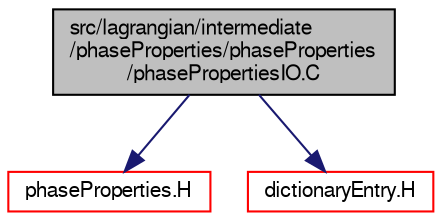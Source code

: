 digraph "src/lagrangian/intermediate/phaseProperties/phaseProperties/phasePropertiesIO.C"
{
  bgcolor="transparent";
  edge [fontname="FreeSans",fontsize="10",labelfontname="FreeSans",labelfontsize="10"];
  node [fontname="FreeSans",fontsize="10",shape=record];
  Node0 [label="src/lagrangian/intermediate\l/phaseProperties/phaseProperties\l/phasePropertiesIO.C",height=0.2,width=0.4,color="black", fillcolor="grey75", style="filled", fontcolor="black"];
  Node0 -> Node1 [color="midnightblue",fontsize="10",style="solid",fontname="FreeSans"];
  Node1 [label="phaseProperties.H",height=0.2,width=0.4,color="red",URL="$a05513.html"];
  Node0 -> Node301 [color="midnightblue",fontsize="10",style="solid",fontname="FreeSans"];
  Node301 [label="dictionaryEntry.H",height=0.2,width=0.4,color="red",URL="$a08810.html"];
}
